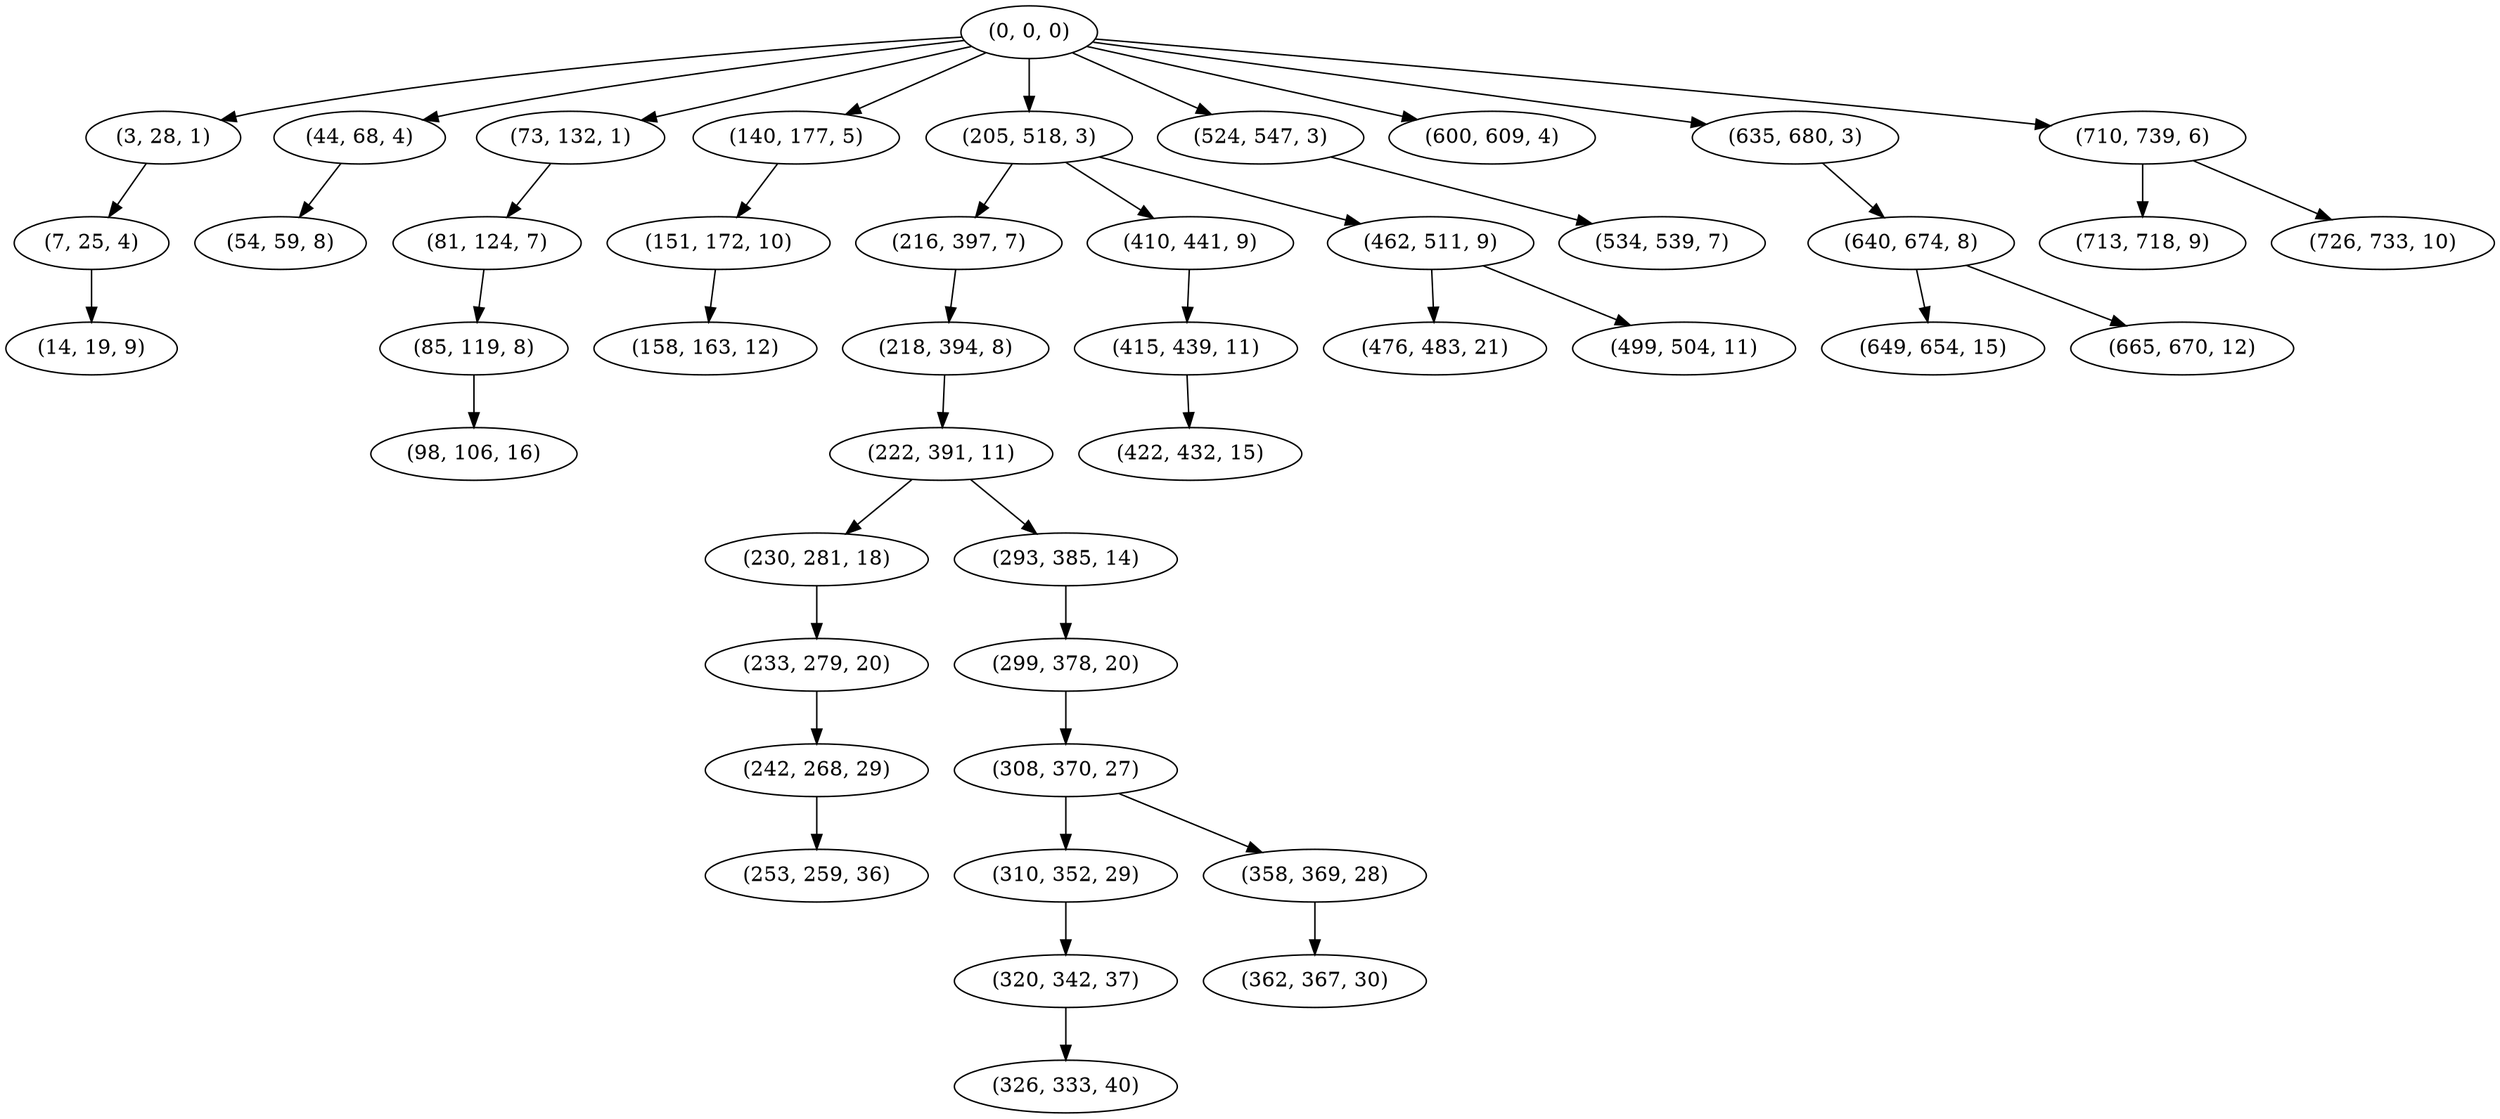digraph tree {
    "(0, 0, 0)";
    "(3, 28, 1)";
    "(7, 25, 4)";
    "(14, 19, 9)";
    "(44, 68, 4)";
    "(54, 59, 8)";
    "(73, 132, 1)";
    "(81, 124, 7)";
    "(85, 119, 8)";
    "(98, 106, 16)";
    "(140, 177, 5)";
    "(151, 172, 10)";
    "(158, 163, 12)";
    "(205, 518, 3)";
    "(216, 397, 7)";
    "(218, 394, 8)";
    "(222, 391, 11)";
    "(230, 281, 18)";
    "(233, 279, 20)";
    "(242, 268, 29)";
    "(253, 259, 36)";
    "(293, 385, 14)";
    "(299, 378, 20)";
    "(308, 370, 27)";
    "(310, 352, 29)";
    "(320, 342, 37)";
    "(326, 333, 40)";
    "(358, 369, 28)";
    "(362, 367, 30)";
    "(410, 441, 9)";
    "(415, 439, 11)";
    "(422, 432, 15)";
    "(462, 511, 9)";
    "(476, 483, 21)";
    "(499, 504, 11)";
    "(524, 547, 3)";
    "(534, 539, 7)";
    "(600, 609, 4)";
    "(635, 680, 3)";
    "(640, 674, 8)";
    "(649, 654, 15)";
    "(665, 670, 12)";
    "(710, 739, 6)";
    "(713, 718, 9)";
    "(726, 733, 10)";
    "(0, 0, 0)" -> "(3, 28, 1)";
    "(0, 0, 0)" -> "(44, 68, 4)";
    "(0, 0, 0)" -> "(73, 132, 1)";
    "(0, 0, 0)" -> "(140, 177, 5)";
    "(0, 0, 0)" -> "(205, 518, 3)";
    "(0, 0, 0)" -> "(524, 547, 3)";
    "(0, 0, 0)" -> "(600, 609, 4)";
    "(0, 0, 0)" -> "(635, 680, 3)";
    "(0, 0, 0)" -> "(710, 739, 6)";
    "(3, 28, 1)" -> "(7, 25, 4)";
    "(7, 25, 4)" -> "(14, 19, 9)";
    "(44, 68, 4)" -> "(54, 59, 8)";
    "(73, 132, 1)" -> "(81, 124, 7)";
    "(81, 124, 7)" -> "(85, 119, 8)";
    "(85, 119, 8)" -> "(98, 106, 16)";
    "(140, 177, 5)" -> "(151, 172, 10)";
    "(151, 172, 10)" -> "(158, 163, 12)";
    "(205, 518, 3)" -> "(216, 397, 7)";
    "(205, 518, 3)" -> "(410, 441, 9)";
    "(205, 518, 3)" -> "(462, 511, 9)";
    "(216, 397, 7)" -> "(218, 394, 8)";
    "(218, 394, 8)" -> "(222, 391, 11)";
    "(222, 391, 11)" -> "(230, 281, 18)";
    "(222, 391, 11)" -> "(293, 385, 14)";
    "(230, 281, 18)" -> "(233, 279, 20)";
    "(233, 279, 20)" -> "(242, 268, 29)";
    "(242, 268, 29)" -> "(253, 259, 36)";
    "(293, 385, 14)" -> "(299, 378, 20)";
    "(299, 378, 20)" -> "(308, 370, 27)";
    "(308, 370, 27)" -> "(310, 352, 29)";
    "(308, 370, 27)" -> "(358, 369, 28)";
    "(310, 352, 29)" -> "(320, 342, 37)";
    "(320, 342, 37)" -> "(326, 333, 40)";
    "(358, 369, 28)" -> "(362, 367, 30)";
    "(410, 441, 9)" -> "(415, 439, 11)";
    "(415, 439, 11)" -> "(422, 432, 15)";
    "(462, 511, 9)" -> "(476, 483, 21)";
    "(462, 511, 9)" -> "(499, 504, 11)";
    "(524, 547, 3)" -> "(534, 539, 7)";
    "(635, 680, 3)" -> "(640, 674, 8)";
    "(640, 674, 8)" -> "(649, 654, 15)";
    "(640, 674, 8)" -> "(665, 670, 12)";
    "(710, 739, 6)" -> "(713, 718, 9)";
    "(710, 739, 6)" -> "(726, 733, 10)";
}
